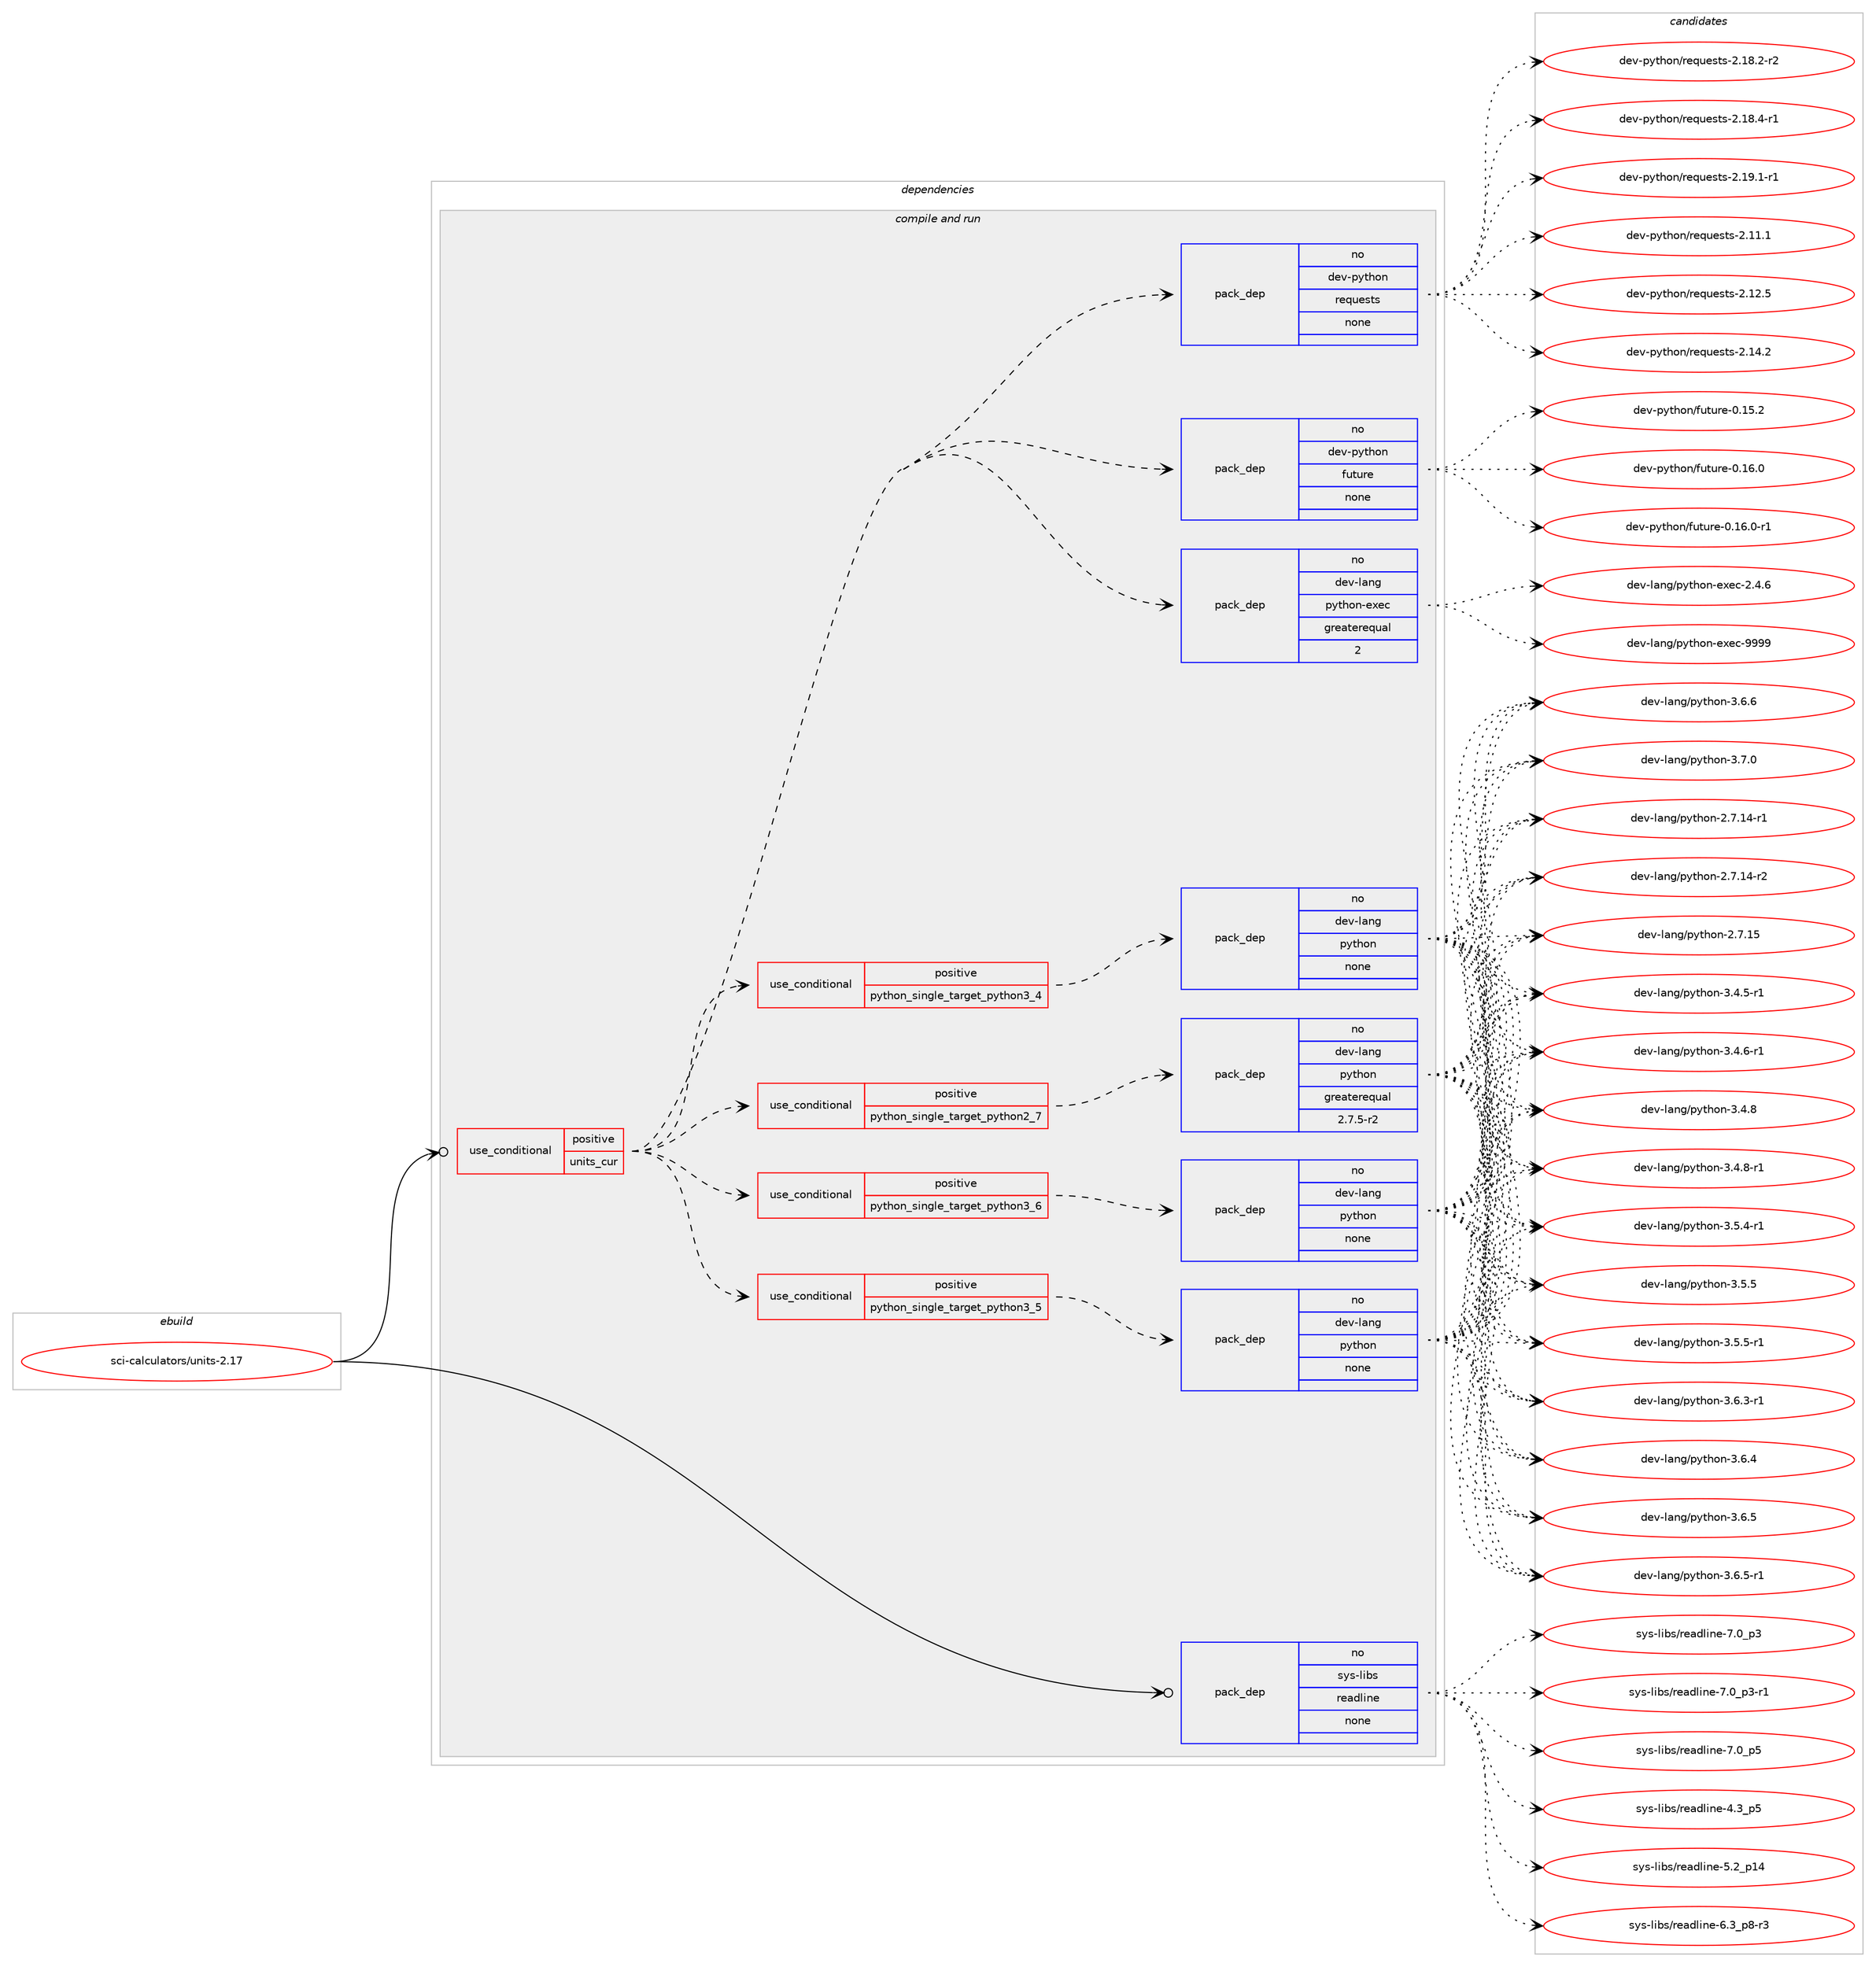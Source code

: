 digraph prolog {

# *************
# Graph options
# *************

newrank=true;
concentrate=true;
compound=true;
graph [rankdir=LR,fontname=Helvetica,fontsize=10,ranksep=1.5];#, ranksep=2.5, nodesep=0.2];
edge  [arrowhead=vee];
node  [fontname=Helvetica,fontsize=10];

# **********
# The ebuild
# **********

subgraph cluster_leftcol {
color=gray;
rank=same;
label=<<i>ebuild</i>>;
id [label="sci-calculators/units-2.17", color=red, width=4, href="../sci-calculators/units-2.17.svg"];
}

# ****************
# The dependencies
# ****************

subgraph cluster_midcol {
color=gray;
label=<<i>dependencies</i>>;
subgraph cluster_compile {
fillcolor="#eeeeee";
style=filled;
label=<<i>compile</i>>;
}
subgraph cluster_compileandrun {
fillcolor="#eeeeee";
style=filled;
label=<<i>compile and run</i>>;
subgraph cond1005 {
dependency6175 [label=<<TABLE BORDER="0" CELLBORDER="1" CELLSPACING="0" CELLPADDING="4"><TR><TD ROWSPAN="3" CELLPADDING="10">use_conditional</TD></TR><TR><TD>positive</TD></TR><TR><TD>units_cur</TD></TR></TABLE>>, shape=none, color=red];
subgraph cond1006 {
dependency6176 [label=<<TABLE BORDER="0" CELLBORDER="1" CELLSPACING="0" CELLPADDING="4"><TR><TD ROWSPAN="3" CELLPADDING="10">use_conditional</TD></TR><TR><TD>positive</TD></TR><TR><TD>python_single_target_python2_7</TD></TR></TABLE>>, shape=none, color=red];
subgraph pack5014 {
dependency6177 [label=<<TABLE BORDER="0" CELLBORDER="1" CELLSPACING="0" CELLPADDING="4" WIDTH="220"><TR><TD ROWSPAN="6" CELLPADDING="30">pack_dep</TD></TR><TR><TD WIDTH="110">no</TD></TR><TR><TD>dev-lang</TD></TR><TR><TD>python</TD></TR><TR><TD>greaterequal</TD></TR><TR><TD>2.7.5-r2</TD></TR></TABLE>>, shape=none, color=blue];
}
dependency6176:e -> dependency6177:w [weight=20,style="dashed",arrowhead="vee"];
}
dependency6175:e -> dependency6176:w [weight=20,style="dashed",arrowhead="vee"];
subgraph cond1007 {
dependency6178 [label=<<TABLE BORDER="0" CELLBORDER="1" CELLSPACING="0" CELLPADDING="4"><TR><TD ROWSPAN="3" CELLPADDING="10">use_conditional</TD></TR><TR><TD>positive</TD></TR><TR><TD>python_single_target_python3_4</TD></TR></TABLE>>, shape=none, color=red];
subgraph pack5015 {
dependency6179 [label=<<TABLE BORDER="0" CELLBORDER="1" CELLSPACING="0" CELLPADDING="4" WIDTH="220"><TR><TD ROWSPAN="6" CELLPADDING="30">pack_dep</TD></TR><TR><TD WIDTH="110">no</TD></TR><TR><TD>dev-lang</TD></TR><TR><TD>python</TD></TR><TR><TD>none</TD></TR><TR><TD></TD></TR></TABLE>>, shape=none, color=blue];
}
dependency6178:e -> dependency6179:w [weight=20,style="dashed",arrowhead="vee"];
}
dependency6175:e -> dependency6178:w [weight=20,style="dashed",arrowhead="vee"];
subgraph cond1008 {
dependency6180 [label=<<TABLE BORDER="0" CELLBORDER="1" CELLSPACING="0" CELLPADDING="4"><TR><TD ROWSPAN="3" CELLPADDING="10">use_conditional</TD></TR><TR><TD>positive</TD></TR><TR><TD>python_single_target_python3_5</TD></TR></TABLE>>, shape=none, color=red];
subgraph pack5016 {
dependency6181 [label=<<TABLE BORDER="0" CELLBORDER="1" CELLSPACING="0" CELLPADDING="4" WIDTH="220"><TR><TD ROWSPAN="6" CELLPADDING="30">pack_dep</TD></TR><TR><TD WIDTH="110">no</TD></TR><TR><TD>dev-lang</TD></TR><TR><TD>python</TD></TR><TR><TD>none</TD></TR><TR><TD></TD></TR></TABLE>>, shape=none, color=blue];
}
dependency6180:e -> dependency6181:w [weight=20,style="dashed",arrowhead="vee"];
}
dependency6175:e -> dependency6180:w [weight=20,style="dashed",arrowhead="vee"];
subgraph cond1009 {
dependency6182 [label=<<TABLE BORDER="0" CELLBORDER="1" CELLSPACING="0" CELLPADDING="4"><TR><TD ROWSPAN="3" CELLPADDING="10">use_conditional</TD></TR><TR><TD>positive</TD></TR><TR><TD>python_single_target_python3_6</TD></TR></TABLE>>, shape=none, color=red];
subgraph pack5017 {
dependency6183 [label=<<TABLE BORDER="0" CELLBORDER="1" CELLSPACING="0" CELLPADDING="4" WIDTH="220"><TR><TD ROWSPAN="6" CELLPADDING="30">pack_dep</TD></TR><TR><TD WIDTH="110">no</TD></TR><TR><TD>dev-lang</TD></TR><TR><TD>python</TD></TR><TR><TD>none</TD></TR><TR><TD></TD></TR></TABLE>>, shape=none, color=blue];
}
dependency6182:e -> dependency6183:w [weight=20,style="dashed",arrowhead="vee"];
}
dependency6175:e -> dependency6182:w [weight=20,style="dashed",arrowhead="vee"];
subgraph pack5018 {
dependency6184 [label=<<TABLE BORDER="0" CELLBORDER="1" CELLSPACING="0" CELLPADDING="4" WIDTH="220"><TR><TD ROWSPAN="6" CELLPADDING="30">pack_dep</TD></TR><TR><TD WIDTH="110">no</TD></TR><TR><TD>dev-lang</TD></TR><TR><TD>python-exec</TD></TR><TR><TD>greaterequal</TD></TR><TR><TD>2</TD></TR></TABLE>>, shape=none, color=blue];
}
dependency6175:e -> dependency6184:w [weight=20,style="dashed",arrowhead="vee"];
subgraph pack5019 {
dependency6185 [label=<<TABLE BORDER="0" CELLBORDER="1" CELLSPACING="0" CELLPADDING="4" WIDTH="220"><TR><TD ROWSPAN="6" CELLPADDING="30">pack_dep</TD></TR><TR><TD WIDTH="110">no</TD></TR><TR><TD>dev-python</TD></TR><TR><TD>future</TD></TR><TR><TD>none</TD></TR><TR><TD></TD></TR></TABLE>>, shape=none, color=blue];
}
dependency6175:e -> dependency6185:w [weight=20,style="dashed",arrowhead="vee"];
subgraph pack5020 {
dependency6186 [label=<<TABLE BORDER="0" CELLBORDER="1" CELLSPACING="0" CELLPADDING="4" WIDTH="220"><TR><TD ROWSPAN="6" CELLPADDING="30">pack_dep</TD></TR><TR><TD WIDTH="110">no</TD></TR><TR><TD>dev-python</TD></TR><TR><TD>requests</TD></TR><TR><TD>none</TD></TR><TR><TD></TD></TR></TABLE>>, shape=none, color=blue];
}
dependency6175:e -> dependency6186:w [weight=20,style="dashed",arrowhead="vee"];
}
id:e -> dependency6175:w [weight=20,style="solid",arrowhead="odotvee"];
subgraph pack5021 {
dependency6187 [label=<<TABLE BORDER="0" CELLBORDER="1" CELLSPACING="0" CELLPADDING="4" WIDTH="220"><TR><TD ROWSPAN="6" CELLPADDING="30">pack_dep</TD></TR><TR><TD WIDTH="110">no</TD></TR><TR><TD>sys-libs</TD></TR><TR><TD>readline</TD></TR><TR><TD>none</TD></TR><TR><TD></TD></TR></TABLE>>, shape=none, color=blue];
}
id:e -> dependency6187:w [weight=20,style="solid",arrowhead="odotvee"];
}
subgraph cluster_run {
fillcolor="#eeeeee";
style=filled;
label=<<i>run</i>>;
}
}

# **************
# The candidates
# **************

subgraph cluster_choices {
rank=same;
color=gray;
label=<<i>candidates</i>>;

subgraph choice5014 {
color=black;
nodesep=1;
choice100101118451089711010347112121116104111110455046554649524511449 [label="dev-lang/python-2.7.14-r1", color=red, width=4,href="../dev-lang/python-2.7.14-r1.svg"];
choice100101118451089711010347112121116104111110455046554649524511450 [label="dev-lang/python-2.7.14-r2", color=red, width=4,href="../dev-lang/python-2.7.14-r2.svg"];
choice10010111845108971101034711212111610411111045504655464953 [label="dev-lang/python-2.7.15", color=red, width=4,href="../dev-lang/python-2.7.15.svg"];
choice1001011184510897110103471121211161041111104551465246534511449 [label="dev-lang/python-3.4.5-r1", color=red, width=4,href="../dev-lang/python-3.4.5-r1.svg"];
choice1001011184510897110103471121211161041111104551465246544511449 [label="dev-lang/python-3.4.6-r1", color=red, width=4,href="../dev-lang/python-3.4.6-r1.svg"];
choice100101118451089711010347112121116104111110455146524656 [label="dev-lang/python-3.4.8", color=red, width=4,href="../dev-lang/python-3.4.8.svg"];
choice1001011184510897110103471121211161041111104551465246564511449 [label="dev-lang/python-3.4.8-r1", color=red, width=4,href="../dev-lang/python-3.4.8-r1.svg"];
choice1001011184510897110103471121211161041111104551465346524511449 [label="dev-lang/python-3.5.4-r1", color=red, width=4,href="../dev-lang/python-3.5.4-r1.svg"];
choice100101118451089711010347112121116104111110455146534653 [label="dev-lang/python-3.5.5", color=red, width=4,href="../dev-lang/python-3.5.5.svg"];
choice1001011184510897110103471121211161041111104551465346534511449 [label="dev-lang/python-3.5.5-r1", color=red, width=4,href="../dev-lang/python-3.5.5-r1.svg"];
choice1001011184510897110103471121211161041111104551465446514511449 [label="dev-lang/python-3.6.3-r1", color=red, width=4,href="../dev-lang/python-3.6.3-r1.svg"];
choice100101118451089711010347112121116104111110455146544652 [label="dev-lang/python-3.6.4", color=red, width=4,href="../dev-lang/python-3.6.4.svg"];
choice100101118451089711010347112121116104111110455146544653 [label="dev-lang/python-3.6.5", color=red, width=4,href="../dev-lang/python-3.6.5.svg"];
choice1001011184510897110103471121211161041111104551465446534511449 [label="dev-lang/python-3.6.5-r1", color=red, width=4,href="../dev-lang/python-3.6.5-r1.svg"];
choice100101118451089711010347112121116104111110455146544654 [label="dev-lang/python-3.6.6", color=red, width=4,href="../dev-lang/python-3.6.6.svg"];
choice100101118451089711010347112121116104111110455146554648 [label="dev-lang/python-3.7.0", color=red, width=4,href="../dev-lang/python-3.7.0.svg"];
dependency6177:e -> choice100101118451089711010347112121116104111110455046554649524511449:w [style=dotted,weight="100"];
dependency6177:e -> choice100101118451089711010347112121116104111110455046554649524511450:w [style=dotted,weight="100"];
dependency6177:e -> choice10010111845108971101034711212111610411111045504655464953:w [style=dotted,weight="100"];
dependency6177:e -> choice1001011184510897110103471121211161041111104551465246534511449:w [style=dotted,weight="100"];
dependency6177:e -> choice1001011184510897110103471121211161041111104551465246544511449:w [style=dotted,weight="100"];
dependency6177:e -> choice100101118451089711010347112121116104111110455146524656:w [style=dotted,weight="100"];
dependency6177:e -> choice1001011184510897110103471121211161041111104551465246564511449:w [style=dotted,weight="100"];
dependency6177:e -> choice1001011184510897110103471121211161041111104551465346524511449:w [style=dotted,weight="100"];
dependency6177:e -> choice100101118451089711010347112121116104111110455146534653:w [style=dotted,weight="100"];
dependency6177:e -> choice1001011184510897110103471121211161041111104551465346534511449:w [style=dotted,weight="100"];
dependency6177:e -> choice1001011184510897110103471121211161041111104551465446514511449:w [style=dotted,weight="100"];
dependency6177:e -> choice100101118451089711010347112121116104111110455146544652:w [style=dotted,weight="100"];
dependency6177:e -> choice100101118451089711010347112121116104111110455146544653:w [style=dotted,weight="100"];
dependency6177:e -> choice1001011184510897110103471121211161041111104551465446534511449:w [style=dotted,weight="100"];
dependency6177:e -> choice100101118451089711010347112121116104111110455146544654:w [style=dotted,weight="100"];
dependency6177:e -> choice100101118451089711010347112121116104111110455146554648:w [style=dotted,weight="100"];
}
subgraph choice5015 {
color=black;
nodesep=1;
choice100101118451089711010347112121116104111110455046554649524511449 [label="dev-lang/python-2.7.14-r1", color=red, width=4,href="../dev-lang/python-2.7.14-r1.svg"];
choice100101118451089711010347112121116104111110455046554649524511450 [label="dev-lang/python-2.7.14-r2", color=red, width=4,href="../dev-lang/python-2.7.14-r2.svg"];
choice10010111845108971101034711212111610411111045504655464953 [label="dev-lang/python-2.7.15", color=red, width=4,href="../dev-lang/python-2.7.15.svg"];
choice1001011184510897110103471121211161041111104551465246534511449 [label="dev-lang/python-3.4.5-r1", color=red, width=4,href="../dev-lang/python-3.4.5-r1.svg"];
choice1001011184510897110103471121211161041111104551465246544511449 [label="dev-lang/python-3.4.6-r1", color=red, width=4,href="../dev-lang/python-3.4.6-r1.svg"];
choice100101118451089711010347112121116104111110455146524656 [label="dev-lang/python-3.4.8", color=red, width=4,href="../dev-lang/python-3.4.8.svg"];
choice1001011184510897110103471121211161041111104551465246564511449 [label="dev-lang/python-3.4.8-r1", color=red, width=4,href="../dev-lang/python-3.4.8-r1.svg"];
choice1001011184510897110103471121211161041111104551465346524511449 [label="dev-lang/python-3.5.4-r1", color=red, width=4,href="../dev-lang/python-3.5.4-r1.svg"];
choice100101118451089711010347112121116104111110455146534653 [label="dev-lang/python-3.5.5", color=red, width=4,href="../dev-lang/python-3.5.5.svg"];
choice1001011184510897110103471121211161041111104551465346534511449 [label="dev-lang/python-3.5.5-r1", color=red, width=4,href="../dev-lang/python-3.5.5-r1.svg"];
choice1001011184510897110103471121211161041111104551465446514511449 [label="dev-lang/python-3.6.3-r1", color=red, width=4,href="../dev-lang/python-3.6.3-r1.svg"];
choice100101118451089711010347112121116104111110455146544652 [label="dev-lang/python-3.6.4", color=red, width=4,href="../dev-lang/python-3.6.4.svg"];
choice100101118451089711010347112121116104111110455146544653 [label="dev-lang/python-3.6.5", color=red, width=4,href="../dev-lang/python-3.6.5.svg"];
choice1001011184510897110103471121211161041111104551465446534511449 [label="dev-lang/python-3.6.5-r1", color=red, width=4,href="../dev-lang/python-3.6.5-r1.svg"];
choice100101118451089711010347112121116104111110455146544654 [label="dev-lang/python-3.6.6", color=red, width=4,href="../dev-lang/python-3.6.6.svg"];
choice100101118451089711010347112121116104111110455146554648 [label="dev-lang/python-3.7.0", color=red, width=4,href="../dev-lang/python-3.7.0.svg"];
dependency6179:e -> choice100101118451089711010347112121116104111110455046554649524511449:w [style=dotted,weight="100"];
dependency6179:e -> choice100101118451089711010347112121116104111110455046554649524511450:w [style=dotted,weight="100"];
dependency6179:e -> choice10010111845108971101034711212111610411111045504655464953:w [style=dotted,weight="100"];
dependency6179:e -> choice1001011184510897110103471121211161041111104551465246534511449:w [style=dotted,weight="100"];
dependency6179:e -> choice1001011184510897110103471121211161041111104551465246544511449:w [style=dotted,weight="100"];
dependency6179:e -> choice100101118451089711010347112121116104111110455146524656:w [style=dotted,weight="100"];
dependency6179:e -> choice1001011184510897110103471121211161041111104551465246564511449:w [style=dotted,weight="100"];
dependency6179:e -> choice1001011184510897110103471121211161041111104551465346524511449:w [style=dotted,weight="100"];
dependency6179:e -> choice100101118451089711010347112121116104111110455146534653:w [style=dotted,weight="100"];
dependency6179:e -> choice1001011184510897110103471121211161041111104551465346534511449:w [style=dotted,weight="100"];
dependency6179:e -> choice1001011184510897110103471121211161041111104551465446514511449:w [style=dotted,weight="100"];
dependency6179:e -> choice100101118451089711010347112121116104111110455146544652:w [style=dotted,weight="100"];
dependency6179:e -> choice100101118451089711010347112121116104111110455146544653:w [style=dotted,weight="100"];
dependency6179:e -> choice1001011184510897110103471121211161041111104551465446534511449:w [style=dotted,weight="100"];
dependency6179:e -> choice100101118451089711010347112121116104111110455146544654:w [style=dotted,weight="100"];
dependency6179:e -> choice100101118451089711010347112121116104111110455146554648:w [style=dotted,weight="100"];
}
subgraph choice5016 {
color=black;
nodesep=1;
choice100101118451089711010347112121116104111110455046554649524511449 [label="dev-lang/python-2.7.14-r1", color=red, width=4,href="../dev-lang/python-2.7.14-r1.svg"];
choice100101118451089711010347112121116104111110455046554649524511450 [label="dev-lang/python-2.7.14-r2", color=red, width=4,href="../dev-lang/python-2.7.14-r2.svg"];
choice10010111845108971101034711212111610411111045504655464953 [label="dev-lang/python-2.7.15", color=red, width=4,href="../dev-lang/python-2.7.15.svg"];
choice1001011184510897110103471121211161041111104551465246534511449 [label="dev-lang/python-3.4.5-r1", color=red, width=4,href="../dev-lang/python-3.4.5-r1.svg"];
choice1001011184510897110103471121211161041111104551465246544511449 [label="dev-lang/python-3.4.6-r1", color=red, width=4,href="../dev-lang/python-3.4.6-r1.svg"];
choice100101118451089711010347112121116104111110455146524656 [label="dev-lang/python-3.4.8", color=red, width=4,href="../dev-lang/python-3.4.8.svg"];
choice1001011184510897110103471121211161041111104551465246564511449 [label="dev-lang/python-3.4.8-r1", color=red, width=4,href="../dev-lang/python-3.4.8-r1.svg"];
choice1001011184510897110103471121211161041111104551465346524511449 [label="dev-lang/python-3.5.4-r1", color=red, width=4,href="../dev-lang/python-3.5.4-r1.svg"];
choice100101118451089711010347112121116104111110455146534653 [label="dev-lang/python-3.5.5", color=red, width=4,href="../dev-lang/python-3.5.5.svg"];
choice1001011184510897110103471121211161041111104551465346534511449 [label="dev-lang/python-3.5.5-r1", color=red, width=4,href="../dev-lang/python-3.5.5-r1.svg"];
choice1001011184510897110103471121211161041111104551465446514511449 [label="dev-lang/python-3.6.3-r1", color=red, width=4,href="../dev-lang/python-3.6.3-r1.svg"];
choice100101118451089711010347112121116104111110455146544652 [label="dev-lang/python-3.6.4", color=red, width=4,href="../dev-lang/python-3.6.4.svg"];
choice100101118451089711010347112121116104111110455146544653 [label="dev-lang/python-3.6.5", color=red, width=4,href="../dev-lang/python-3.6.5.svg"];
choice1001011184510897110103471121211161041111104551465446534511449 [label="dev-lang/python-3.6.5-r1", color=red, width=4,href="../dev-lang/python-3.6.5-r1.svg"];
choice100101118451089711010347112121116104111110455146544654 [label="dev-lang/python-3.6.6", color=red, width=4,href="../dev-lang/python-3.6.6.svg"];
choice100101118451089711010347112121116104111110455146554648 [label="dev-lang/python-3.7.0", color=red, width=4,href="../dev-lang/python-3.7.0.svg"];
dependency6181:e -> choice100101118451089711010347112121116104111110455046554649524511449:w [style=dotted,weight="100"];
dependency6181:e -> choice100101118451089711010347112121116104111110455046554649524511450:w [style=dotted,weight="100"];
dependency6181:e -> choice10010111845108971101034711212111610411111045504655464953:w [style=dotted,weight="100"];
dependency6181:e -> choice1001011184510897110103471121211161041111104551465246534511449:w [style=dotted,weight="100"];
dependency6181:e -> choice1001011184510897110103471121211161041111104551465246544511449:w [style=dotted,weight="100"];
dependency6181:e -> choice100101118451089711010347112121116104111110455146524656:w [style=dotted,weight="100"];
dependency6181:e -> choice1001011184510897110103471121211161041111104551465246564511449:w [style=dotted,weight="100"];
dependency6181:e -> choice1001011184510897110103471121211161041111104551465346524511449:w [style=dotted,weight="100"];
dependency6181:e -> choice100101118451089711010347112121116104111110455146534653:w [style=dotted,weight="100"];
dependency6181:e -> choice1001011184510897110103471121211161041111104551465346534511449:w [style=dotted,weight="100"];
dependency6181:e -> choice1001011184510897110103471121211161041111104551465446514511449:w [style=dotted,weight="100"];
dependency6181:e -> choice100101118451089711010347112121116104111110455146544652:w [style=dotted,weight="100"];
dependency6181:e -> choice100101118451089711010347112121116104111110455146544653:w [style=dotted,weight="100"];
dependency6181:e -> choice1001011184510897110103471121211161041111104551465446534511449:w [style=dotted,weight="100"];
dependency6181:e -> choice100101118451089711010347112121116104111110455146544654:w [style=dotted,weight="100"];
dependency6181:e -> choice100101118451089711010347112121116104111110455146554648:w [style=dotted,weight="100"];
}
subgraph choice5017 {
color=black;
nodesep=1;
choice100101118451089711010347112121116104111110455046554649524511449 [label="dev-lang/python-2.7.14-r1", color=red, width=4,href="../dev-lang/python-2.7.14-r1.svg"];
choice100101118451089711010347112121116104111110455046554649524511450 [label="dev-lang/python-2.7.14-r2", color=red, width=4,href="../dev-lang/python-2.7.14-r2.svg"];
choice10010111845108971101034711212111610411111045504655464953 [label="dev-lang/python-2.7.15", color=red, width=4,href="../dev-lang/python-2.7.15.svg"];
choice1001011184510897110103471121211161041111104551465246534511449 [label="dev-lang/python-3.4.5-r1", color=red, width=4,href="../dev-lang/python-3.4.5-r1.svg"];
choice1001011184510897110103471121211161041111104551465246544511449 [label="dev-lang/python-3.4.6-r1", color=red, width=4,href="../dev-lang/python-3.4.6-r1.svg"];
choice100101118451089711010347112121116104111110455146524656 [label="dev-lang/python-3.4.8", color=red, width=4,href="../dev-lang/python-3.4.8.svg"];
choice1001011184510897110103471121211161041111104551465246564511449 [label="dev-lang/python-3.4.8-r1", color=red, width=4,href="../dev-lang/python-3.4.8-r1.svg"];
choice1001011184510897110103471121211161041111104551465346524511449 [label="dev-lang/python-3.5.4-r1", color=red, width=4,href="../dev-lang/python-3.5.4-r1.svg"];
choice100101118451089711010347112121116104111110455146534653 [label="dev-lang/python-3.5.5", color=red, width=4,href="../dev-lang/python-3.5.5.svg"];
choice1001011184510897110103471121211161041111104551465346534511449 [label="dev-lang/python-3.5.5-r1", color=red, width=4,href="../dev-lang/python-3.5.5-r1.svg"];
choice1001011184510897110103471121211161041111104551465446514511449 [label="dev-lang/python-3.6.3-r1", color=red, width=4,href="../dev-lang/python-3.6.3-r1.svg"];
choice100101118451089711010347112121116104111110455146544652 [label="dev-lang/python-3.6.4", color=red, width=4,href="../dev-lang/python-3.6.4.svg"];
choice100101118451089711010347112121116104111110455146544653 [label="dev-lang/python-3.6.5", color=red, width=4,href="../dev-lang/python-3.6.5.svg"];
choice1001011184510897110103471121211161041111104551465446534511449 [label="dev-lang/python-3.6.5-r1", color=red, width=4,href="../dev-lang/python-3.6.5-r1.svg"];
choice100101118451089711010347112121116104111110455146544654 [label="dev-lang/python-3.6.6", color=red, width=4,href="../dev-lang/python-3.6.6.svg"];
choice100101118451089711010347112121116104111110455146554648 [label="dev-lang/python-3.7.0", color=red, width=4,href="../dev-lang/python-3.7.0.svg"];
dependency6183:e -> choice100101118451089711010347112121116104111110455046554649524511449:w [style=dotted,weight="100"];
dependency6183:e -> choice100101118451089711010347112121116104111110455046554649524511450:w [style=dotted,weight="100"];
dependency6183:e -> choice10010111845108971101034711212111610411111045504655464953:w [style=dotted,weight="100"];
dependency6183:e -> choice1001011184510897110103471121211161041111104551465246534511449:w [style=dotted,weight="100"];
dependency6183:e -> choice1001011184510897110103471121211161041111104551465246544511449:w [style=dotted,weight="100"];
dependency6183:e -> choice100101118451089711010347112121116104111110455146524656:w [style=dotted,weight="100"];
dependency6183:e -> choice1001011184510897110103471121211161041111104551465246564511449:w [style=dotted,weight="100"];
dependency6183:e -> choice1001011184510897110103471121211161041111104551465346524511449:w [style=dotted,weight="100"];
dependency6183:e -> choice100101118451089711010347112121116104111110455146534653:w [style=dotted,weight="100"];
dependency6183:e -> choice1001011184510897110103471121211161041111104551465346534511449:w [style=dotted,weight="100"];
dependency6183:e -> choice1001011184510897110103471121211161041111104551465446514511449:w [style=dotted,weight="100"];
dependency6183:e -> choice100101118451089711010347112121116104111110455146544652:w [style=dotted,weight="100"];
dependency6183:e -> choice100101118451089711010347112121116104111110455146544653:w [style=dotted,weight="100"];
dependency6183:e -> choice1001011184510897110103471121211161041111104551465446534511449:w [style=dotted,weight="100"];
dependency6183:e -> choice100101118451089711010347112121116104111110455146544654:w [style=dotted,weight="100"];
dependency6183:e -> choice100101118451089711010347112121116104111110455146554648:w [style=dotted,weight="100"];
}
subgraph choice5018 {
color=black;
nodesep=1;
choice1001011184510897110103471121211161041111104510112010199455046524654 [label="dev-lang/python-exec-2.4.6", color=red, width=4,href="../dev-lang/python-exec-2.4.6.svg"];
choice10010111845108971101034711212111610411111045101120101994557575757 [label="dev-lang/python-exec-9999", color=red, width=4,href="../dev-lang/python-exec-9999.svg"];
dependency6184:e -> choice1001011184510897110103471121211161041111104510112010199455046524654:w [style=dotted,weight="100"];
dependency6184:e -> choice10010111845108971101034711212111610411111045101120101994557575757:w [style=dotted,weight="100"];
}
subgraph choice5019 {
color=black;
nodesep=1;
choice100101118451121211161041111104710211711611711410145484649534650 [label="dev-python/future-0.15.2", color=red, width=4,href="../dev-python/future-0.15.2.svg"];
choice100101118451121211161041111104710211711611711410145484649544648 [label="dev-python/future-0.16.0", color=red, width=4,href="../dev-python/future-0.16.0.svg"];
choice1001011184511212111610411111047102117116117114101454846495446484511449 [label="dev-python/future-0.16.0-r1", color=red, width=4,href="../dev-python/future-0.16.0-r1.svg"];
dependency6185:e -> choice100101118451121211161041111104710211711611711410145484649534650:w [style=dotted,weight="100"];
dependency6185:e -> choice100101118451121211161041111104710211711611711410145484649544648:w [style=dotted,weight="100"];
dependency6185:e -> choice1001011184511212111610411111047102117116117114101454846495446484511449:w [style=dotted,weight="100"];
}
subgraph choice5020 {
color=black;
nodesep=1;
choice100101118451121211161041111104711410111311710111511611545504649494649 [label="dev-python/requests-2.11.1", color=red, width=4,href="../dev-python/requests-2.11.1.svg"];
choice100101118451121211161041111104711410111311710111511611545504649504653 [label="dev-python/requests-2.12.5", color=red, width=4,href="../dev-python/requests-2.12.5.svg"];
choice100101118451121211161041111104711410111311710111511611545504649524650 [label="dev-python/requests-2.14.2", color=red, width=4,href="../dev-python/requests-2.14.2.svg"];
choice1001011184511212111610411111047114101113117101115116115455046495646504511450 [label="dev-python/requests-2.18.2-r2", color=red, width=4,href="../dev-python/requests-2.18.2-r2.svg"];
choice1001011184511212111610411111047114101113117101115116115455046495646524511449 [label="dev-python/requests-2.18.4-r1", color=red, width=4,href="../dev-python/requests-2.18.4-r1.svg"];
choice1001011184511212111610411111047114101113117101115116115455046495746494511449 [label="dev-python/requests-2.19.1-r1", color=red, width=4,href="../dev-python/requests-2.19.1-r1.svg"];
dependency6186:e -> choice100101118451121211161041111104711410111311710111511611545504649494649:w [style=dotted,weight="100"];
dependency6186:e -> choice100101118451121211161041111104711410111311710111511611545504649504653:w [style=dotted,weight="100"];
dependency6186:e -> choice100101118451121211161041111104711410111311710111511611545504649524650:w [style=dotted,weight="100"];
dependency6186:e -> choice1001011184511212111610411111047114101113117101115116115455046495646504511450:w [style=dotted,weight="100"];
dependency6186:e -> choice1001011184511212111610411111047114101113117101115116115455046495646524511449:w [style=dotted,weight="100"];
dependency6186:e -> choice1001011184511212111610411111047114101113117101115116115455046495746494511449:w [style=dotted,weight="100"];
}
subgraph choice5021 {
color=black;
nodesep=1;
choice11512111545108105981154711410197100108105110101455246519511253 [label="sys-libs/readline-4.3_p5", color=red, width=4,href="../sys-libs/readline-4.3_p5.svg"];
choice1151211154510810598115471141019710010810511010145534650951124952 [label="sys-libs/readline-5.2_p14", color=red, width=4,href="../sys-libs/readline-5.2_p14.svg"];
choice115121115451081059811547114101971001081051101014554465195112564511451 [label="sys-libs/readline-6.3_p8-r3", color=red, width=4,href="../sys-libs/readline-6.3_p8-r3.svg"];
choice11512111545108105981154711410197100108105110101455546489511251 [label="sys-libs/readline-7.0_p3", color=red, width=4,href="../sys-libs/readline-7.0_p3.svg"];
choice115121115451081059811547114101971001081051101014555464895112514511449 [label="sys-libs/readline-7.0_p3-r1", color=red, width=4,href="../sys-libs/readline-7.0_p3-r1.svg"];
choice11512111545108105981154711410197100108105110101455546489511253 [label="sys-libs/readline-7.0_p5", color=red, width=4,href="../sys-libs/readline-7.0_p5.svg"];
dependency6187:e -> choice11512111545108105981154711410197100108105110101455246519511253:w [style=dotted,weight="100"];
dependency6187:e -> choice1151211154510810598115471141019710010810511010145534650951124952:w [style=dotted,weight="100"];
dependency6187:e -> choice115121115451081059811547114101971001081051101014554465195112564511451:w [style=dotted,weight="100"];
dependency6187:e -> choice11512111545108105981154711410197100108105110101455546489511251:w [style=dotted,weight="100"];
dependency6187:e -> choice115121115451081059811547114101971001081051101014555464895112514511449:w [style=dotted,weight="100"];
dependency6187:e -> choice11512111545108105981154711410197100108105110101455546489511253:w [style=dotted,weight="100"];
}
}

}
